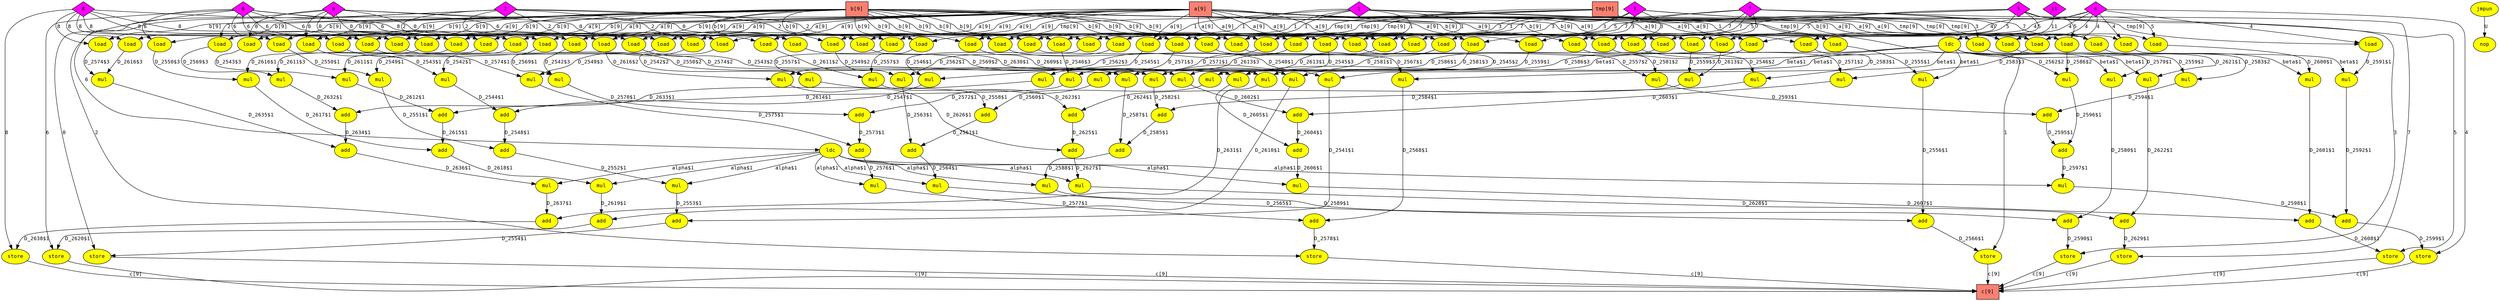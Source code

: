 digraph foo
{
  graph [rankdir="TB", nodesep = "0.175"];
  node [fontname="Courier", fontsize="12", style="filled"];
  edge [fontname="Courier", fontsize="12"];

  a  [label="a[9]", ntype="hwelem", argix="-1", dataspec="s32", bb="-1", shape="box", fillcolor="salmon"];
  add_10  [label="add", ntype="operation", argix="-1", dataspec="na", bb="1", shape="ellipse", fillcolor="yellow"];
  add_106  [label="add", ntype="operation", argix="-1", dataspec="na", bb="1", shape="ellipse", fillcolor="yellow"];
  add_110  [label="add", ntype="operation", argix="-1", dataspec="na", bb="1", shape="ellipse", fillcolor="yellow"];
  add_112  [label="add", ntype="operation", argix="-1", dataspec="na", bb="1", shape="ellipse", fillcolor="yellow"];
  add_122  [label="add", ntype="operation", argix="-1", dataspec="na", bb="1", shape="ellipse", fillcolor="yellow"];
  add_126  [label="add", ntype="operation", argix="-1", dataspec="na", bb="1", shape="ellipse", fillcolor="yellow"];
  add_128  [label="add", ntype="operation", argix="-1", dataspec="na", bb="1", shape="ellipse", fillcolor="yellow"];
  add_138  [label="add", ntype="operation", argix="-1", dataspec="na", bb="1", shape="ellipse", fillcolor="yellow"];
  add_14  [label="add", ntype="operation", argix="-1", dataspec="na", bb="1", shape="ellipse", fillcolor="yellow"];
  add_142  [label="add", ntype="operation", argix="-1", dataspec="na", bb="1", shape="ellipse", fillcolor="yellow"];
  add_144  [label="add", ntype="operation", argix="-1", dataspec="na", bb="1", shape="ellipse", fillcolor="yellow"];
  add_16  [label="add", ntype="operation", argix="-1", dataspec="na", bb="1", shape="ellipse", fillcolor="yellow"];
  add_26  [label="add", ntype="operation", argix="-1", dataspec="na", bb="1", shape="ellipse", fillcolor="yellow"];
  add_30  [label="add", ntype="operation", argix="-1", dataspec="na", bb="1", shape="ellipse", fillcolor="yellow"];
  add_32  [label="add", ntype="operation", argix="-1", dataspec="na", bb="1", shape="ellipse", fillcolor="yellow"];
  add_42  [label="add", ntype="operation", argix="-1", dataspec="na", bb="1", shape="ellipse", fillcolor="yellow"];
  add_46  [label="add", ntype="operation", argix="-1", dataspec="na", bb="1", shape="ellipse", fillcolor="yellow"];
  add_48  [label="add", ntype="operation", argix="-1", dataspec="na", bb="1", shape="ellipse", fillcolor="yellow"];
  add_58  [label="add", ntype="operation", argix="-1", dataspec="na", bb="1", shape="ellipse", fillcolor="yellow"];
  add_62  [label="add", ntype="operation", argix="-1", dataspec="na", bb="1", shape="ellipse", fillcolor="yellow"];
  add_64  [label="add", ntype="operation", argix="-1", dataspec="na", bb="1", shape="ellipse", fillcolor="yellow"];
  add_74  [label="add", ntype="operation", argix="-1", dataspec="na", bb="1", shape="ellipse", fillcolor="yellow"];
  add_78  [label="add", ntype="operation", argix="-1", dataspec="na", bb="1", shape="ellipse", fillcolor="yellow"];
  add_80  [label="add", ntype="operation", argix="-1", dataspec="na", bb="1", shape="ellipse", fillcolor="yellow"];
  add_90  [label="add", ntype="operation", argix="-1", dataspec="na", bb="1", shape="ellipse", fillcolor="yellow"];
  add_94  [label="add", ntype="operation", argix="-1", dataspec="na", bb="1", shape="ellipse", fillcolor="yellow"];
  add_96  [label="add", ntype="operation", argix="-1", dataspec="na", bb="1", shape="ellipse", fillcolor="yellow"];
  b  [label="b[9]", ntype="hwelem", argix="-1", dataspec="s32", bb="-1", shape="box", fillcolor="salmon"];
  c  [label="c[9]", ntype="hwelem", argix="-1", dataspec="s32", bb="-1", shape="box", fillcolor="salmon"];
  cnst0  [label="0", ntype="constant", argix="-1", dataspec="s32", bb="-1", shape="diamond", fillcolor="magenta"];
  cnst1  [label="1", ntype="constant", argix="-1", dataspec="s32", bb="-1", shape="diamond", fillcolor="magenta"];
  cnst11  [label="11", ntype="constant", argix="-1", dataspec="s32", bb="-1", shape="diamond", fillcolor="magenta"];
  cnst2  [label="2", ntype="constant", argix="-1", dataspec="s32", bb="-1", shape="diamond", fillcolor="magenta"];
  cnst3  [label="3", ntype="constant", argix="-1", dataspec="s32", bb="-1", shape="diamond", fillcolor="magenta"];
  cnst4  [label="4", ntype="constant", argix="-1", dataspec="s32", bb="-1", shape="diamond", fillcolor="magenta"];
  cnst5  [label="5", ntype="constant", argix="-1", dataspec="s32", bb="-1", shape="diamond", fillcolor="magenta"];
  cnst6  [label="6", ntype="constant", argix="-1", dataspec="s32", bb="-1", shape="diamond", fillcolor="magenta"];
  cnst7  [label="7", ntype="constant", argix="-1", dataspec="s32", bb="-1", shape="diamond", fillcolor="magenta"];
  cnst8  [label="8", ntype="constant", argix="-1", dataspec="s32", bb="-1", shape="diamond", fillcolor="magenta"];
  jmpun_146  [label="jmpun", ntype="operation", argix="-1", dataspec="na", bb="1", shape="ellipse", fillcolor="yellow"];
  ldc_0  [label="ldc", ntype="operation", argix="-1", dataspec="na", bb="1", shape="ellipse", fillcolor="yellow"];
  ldc_1  [label="ldc", ntype="operation", argix="-1", dataspec="na", bb="1", shape="ellipse", fillcolor="yellow"];
  load_100  [label="load", ntype="operation", argix="-1", dataspec="na", bb="1", shape="ellipse", fillcolor="yellow"];
  load_101  [label="load", ntype="operation", argix="-1", dataspec="na", bb="1", shape="ellipse", fillcolor="yellow"];
  load_103  [label="load", ntype="operation", argix="-1", dataspec="na", bb="1", shape="ellipse", fillcolor="yellow"];
  load_104  [label="load", ntype="operation", argix="-1", dataspec="na", bb="1", shape="ellipse", fillcolor="yellow"];
  load_107  [label="load", ntype="operation", argix="-1", dataspec="na", bb="1", shape="ellipse", fillcolor="yellow"];
  load_108  [label="load", ntype="operation", argix="-1", dataspec="na", bb="1", shape="ellipse", fillcolor="yellow"];
  load_11  [label="load", ntype="operation", argix="-1", dataspec="na", bb="1", shape="ellipse", fillcolor="yellow"];
  load_114  [label="load", ntype="operation", argix="-1", dataspec="na", bb="1", shape="ellipse", fillcolor="yellow"];
  load_116  [label="load", ntype="operation", argix="-1", dataspec="na", bb="1", shape="ellipse", fillcolor="yellow"];
  load_117  [label="load", ntype="operation", argix="-1", dataspec="na", bb="1", shape="ellipse", fillcolor="yellow"];
  load_119  [label="load", ntype="operation", argix="-1", dataspec="na", bb="1", shape="ellipse", fillcolor="yellow"];
  load_12  [label="load", ntype="operation", argix="-1", dataspec="na", bb="1", shape="ellipse", fillcolor="yellow"];
  load_120  [label="load", ntype="operation", argix="-1", dataspec="na", bb="1", shape="ellipse", fillcolor="yellow"];
  load_123  [label="load", ntype="operation", argix="-1", dataspec="na", bb="1", shape="ellipse", fillcolor="yellow"];
  load_124  [label="load", ntype="operation", argix="-1", dataspec="na", bb="1", shape="ellipse", fillcolor="yellow"];
  load_130  [label="load", ntype="operation", argix="-1", dataspec="na", bb="1", shape="ellipse", fillcolor="yellow"];
  load_132  [label="load", ntype="operation", argix="-1", dataspec="na", bb="1", shape="ellipse", fillcolor="yellow"];
  load_133  [label="load", ntype="operation", argix="-1", dataspec="na", bb="1", shape="ellipse", fillcolor="yellow"];
  load_135  [label="load", ntype="operation", argix="-1", dataspec="na", bb="1", shape="ellipse", fillcolor="yellow"];
  load_136  [label="load", ntype="operation", argix="-1", dataspec="na", bb="1", shape="ellipse", fillcolor="yellow"];
  load_139  [label="load", ntype="operation", argix="-1", dataspec="na", bb="1", shape="ellipse", fillcolor="yellow"];
  load_140  [label="load", ntype="operation", argix="-1", dataspec="na", bb="1", shape="ellipse", fillcolor="yellow"];
  load_18  [label="load", ntype="operation", argix="-1", dataspec="na", bb="1", shape="ellipse", fillcolor="yellow"];
  load_2  [label="load", ntype="operation", argix="-1", dataspec="na", bb="1", shape="ellipse", fillcolor="yellow"];
  load_20  [label="load", ntype="operation", argix="-1", dataspec="na", bb="1", shape="ellipse", fillcolor="yellow"];
  load_21  [label="load", ntype="operation", argix="-1", dataspec="na", bb="1", shape="ellipse", fillcolor="yellow"];
  load_23  [label="load", ntype="operation", argix="-1", dataspec="na", bb="1", shape="ellipse", fillcolor="yellow"];
  load_24  [label="load", ntype="operation", argix="-1", dataspec="na", bb="1", shape="ellipse", fillcolor="yellow"];
  load_27  [label="load", ntype="operation", argix="-1", dataspec="na", bb="1", shape="ellipse", fillcolor="yellow"];
  load_28  [label="load", ntype="operation", argix="-1", dataspec="na", bb="1", shape="ellipse", fillcolor="yellow"];
  load_34  [label="load", ntype="operation", argix="-1", dataspec="na", bb="1", shape="ellipse", fillcolor="yellow"];
  load_36  [label="load", ntype="operation", argix="-1", dataspec="na", bb="1", shape="ellipse", fillcolor="yellow"];
  load_37  [label="load", ntype="operation", argix="-1", dataspec="na", bb="1", shape="ellipse", fillcolor="yellow"];
  load_39  [label="load", ntype="operation", argix="-1", dataspec="na", bb="1", shape="ellipse", fillcolor="yellow"];
  load_4  [label="load", ntype="operation", argix="-1", dataspec="na", bb="1", shape="ellipse", fillcolor="yellow"];
  load_40  [label="load", ntype="operation", argix="-1", dataspec="na", bb="1", shape="ellipse", fillcolor="yellow"];
  load_43  [label="load", ntype="operation", argix="-1", dataspec="na", bb="1", shape="ellipse", fillcolor="yellow"];
  load_44  [label="load", ntype="operation", argix="-1", dataspec="na", bb="1", shape="ellipse", fillcolor="yellow"];
  load_5  [label="load", ntype="operation", argix="-1", dataspec="na", bb="1", shape="ellipse", fillcolor="yellow"];
  load_50  [label="load", ntype="operation", argix="-1", dataspec="na", bb="1", shape="ellipse", fillcolor="yellow"];
  load_52  [label="load", ntype="operation", argix="-1", dataspec="na", bb="1", shape="ellipse", fillcolor="yellow"];
  load_53  [label="load", ntype="operation", argix="-1", dataspec="na", bb="1", shape="ellipse", fillcolor="yellow"];
  load_55  [label="load", ntype="operation", argix="-1", dataspec="na", bb="1", shape="ellipse", fillcolor="yellow"];
  load_56  [label="load", ntype="operation", argix="-1", dataspec="na", bb="1", shape="ellipse", fillcolor="yellow"];
  load_59  [label="load", ntype="operation", argix="-1", dataspec="na", bb="1", shape="ellipse", fillcolor="yellow"];
  load_60  [label="load", ntype="operation", argix="-1", dataspec="na", bb="1", shape="ellipse", fillcolor="yellow"];
  load_66  [label="load", ntype="operation", argix="-1", dataspec="na", bb="1", shape="ellipse", fillcolor="yellow"];
  load_68  [label="load", ntype="operation", argix="-1", dataspec="na", bb="1", shape="ellipse", fillcolor="yellow"];
  load_69  [label="load", ntype="operation", argix="-1", dataspec="na", bb="1", shape="ellipse", fillcolor="yellow"];
  load_7  [label="load", ntype="operation", argix="-1", dataspec="na", bb="1", shape="ellipse", fillcolor="yellow"];
  load_71  [label="load", ntype="operation", argix="-1", dataspec="na", bb="1", shape="ellipse", fillcolor="yellow"];
  load_72  [label="load", ntype="operation", argix="-1", dataspec="na", bb="1", shape="ellipse", fillcolor="yellow"];
  load_75  [label="load", ntype="operation", argix="-1", dataspec="na", bb="1", shape="ellipse", fillcolor="yellow"];
  load_76  [label="load", ntype="operation", argix="-1", dataspec="na", bb="1", shape="ellipse", fillcolor="yellow"];
  load_8  [label="load", ntype="operation", argix="-1", dataspec="na", bb="1", shape="ellipse", fillcolor="yellow"];
  load_82  [label="load", ntype="operation", argix="-1", dataspec="na", bb="1", shape="ellipse", fillcolor="yellow"];
  load_84  [label="load", ntype="operation", argix="-1", dataspec="na", bb="1", shape="ellipse", fillcolor="yellow"];
  load_85  [label="load", ntype="operation", argix="-1", dataspec="na", bb="1", shape="ellipse", fillcolor="yellow"];
  load_87  [label="load", ntype="operation", argix="-1", dataspec="na", bb="1", shape="ellipse", fillcolor="yellow"];
  load_88  [label="load", ntype="operation", argix="-1", dataspec="na", bb="1", shape="ellipse", fillcolor="yellow"];
  load_91  [label="load", ntype="operation", argix="-1", dataspec="na", bb="1", shape="ellipse", fillcolor="yellow"];
  load_92  [label="load", ntype="operation", argix="-1", dataspec="na", bb="1", shape="ellipse", fillcolor="yellow"];
  load_98  [label="load", ntype="operation", argix="-1", dataspec="na", bb="1", shape="ellipse", fillcolor="yellow"];
  mul_102  [label="mul", ntype="operation", argix="-1", dataspec="na", bb="1", shape="ellipse", fillcolor="yellow"];
  mul_105  [label="mul", ntype="operation", argix="-1", dataspec="na", bb="1", shape="ellipse", fillcolor="yellow"];
  mul_109  [label="mul", ntype="operation", argix="-1", dataspec="na", bb="1", shape="ellipse", fillcolor="yellow"];
  mul_111  [label="mul", ntype="operation", argix="-1", dataspec="na", bb="1", shape="ellipse", fillcolor="yellow"];
  mul_115  [label="mul", ntype="operation", argix="-1", dataspec="na", bb="1", shape="ellipse", fillcolor="yellow"];
  mul_118  [label="mul", ntype="operation", argix="-1", dataspec="na", bb="1", shape="ellipse", fillcolor="yellow"];
  mul_121  [label="mul", ntype="operation", argix="-1", dataspec="na", bb="1", shape="ellipse", fillcolor="yellow"];
  mul_125  [label="mul", ntype="operation", argix="-1", dataspec="na", bb="1", shape="ellipse", fillcolor="yellow"];
  mul_127  [label="mul", ntype="operation", argix="-1", dataspec="na", bb="1", shape="ellipse", fillcolor="yellow"];
  mul_13  [label="mul", ntype="operation", argix="-1", dataspec="na", bb="1", shape="ellipse", fillcolor="yellow"];
  mul_131  [label="mul", ntype="operation", argix="-1", dataspec="na", bb="1", shape="ellipse", fillcolor="yellow"];
  mul_134  [label="mul", ntype="operation", argix="-1", dataspec="na", bb="1", shape="ellipse", fillcolor="yellow"];
  mul_137  [label="mul", ntype="operation", argix="-1", dataspec="na", bb="1", shape="ellipse", fillcolor="yellow"];
  mul_141  [label="mul", ntype="operation", argix="-1", dataspec="na", bb="1", shape="ellipse", fillcolor="yellow"];
  mul_143  [label="mul", ntype="operation", argix="-1", dataspec="na", bb="1", shape="ellipse", fillcolor="yellow"];
  mul_15  [label="mul", ntype="operation", argix="-1", dataspec="na", bb="1", shape="ellipse", fillcolor="yellow"];
  mul_19  [label="mul", ntype="operation", argix="-1", dataspec="na", bb="1", shape="ellipse", fillcolor="yellow"];
  mul_22  [label="mul", ntype="operation", argix="-1", dataspec="na", bb="1", shape="ellipse", fillcolor="yellow"];
  mul_25  [label="mul", ntype="operation", argix="-1", dataspec="na", bb="1", shape="ellipse", fillcolor="yellow"];
  mul_29  [label="mul", ntype="operation", argix="-1", dataspec="na", bb="1", shape="ellipse", fillcolor="yellow"];
  mul_3  [label="mul", ntype="operation", argix="-1", dataspec="na", bb="1", shape="ellipse", fillcolor="yellow"];
  mul_31  [label="mul", ntype="operation", argix="-1", dataspec="na", bb="1", shape="ellipse", fillcolor="yellow"];
  mul_35  [label="mul", ntype="operation", argix="-1", dataspec="na", bb="1", shape="ellipse", fillcolor="yellow"];
  mul_38  [label="mul", ntype="operation", argix="-1", dataspec="na", bb="1", shape="ellipse", fillcolor="yellow"];
  mul_41  [label="mul", ntype="operation", argix="-1", dataspec="na", bb="1", shape="ellipse", fillcolor="yellow"];
  mul_45  [label="mul", ntype="operation", argix="-1", dataspec="na", bb="1", shape="ellipse", fillcolor="yellow"];
  mul_47  [label="mul", ntype="operation", argix="-1", dataspec="na", bb="1", shape="ellipse", fillcolor="yellow"];
  mul_51  [label="mul", ntype="operation", argix="-1", dataspec="na", bb="1", shape="ellipse", fillcolor="yellow"];
  mul_54  [label="mul", ntype="operation", argix="-1", dataspec="na", bb="1", shape="ellipse", fillcolor="yellow"];
  mul_57  [label="mul", ntype="operation", argix="-1", dataspec="na", bb="1", shape="ellipse", fillcolor="yellow"];
  mul_6  [label="mul", ntype="operation", argix="-1", dataspec="na", bb="1", shape="ellipse", fillcolor="yellow"];
  mul_61  [label="mul", ntype="operation", argix="-1", dataspec="na", bb="1", shape="ellipse", fillcolor="yellow"];
  mul_63  [label="mul", ntype="operation", argix="-1", dataspec="na", bb="1", shape="ellipse", fillcolor="yellow"];
  mul_67  [label="mul", ntype="operation", argix="-1", dataspec="na", bb="1", shape="ellipse", fillcolor="yellow"];
  mul_70  [label="mul", ntype="operation", argix="-1", dataspec="na", bb="1", shape="ellipse", fillcolor="yellow"];
  mul_73  [label="mul", ntype="operation", argix="-1", dataspec="na", bb="1", shape="ellipse", fillcolor="yellow"];
  mul_77  [label="mul", ntype="operation", argix="-1", dataspec="na", bb="1", shape="ellipse", fillcolor="yellow"];
  mul_79  [label="mul", ntype="operation", argix="-1", dataspec="na", bb="1", shape="ellipse", fillcolor="yellow"];
  mul_83  [label="mul", ntype="operation", argix="-1", dataspec="na", bb="1", shape="ellipse", fillcolor="yellow"];
  mul_86  [label="mul", ntype="operation", argix="-1", dataspec="na", bb="1", shape="ellipse", fillcolor="yellow"];
  mul_89  [label="mul", ntype="operation", argix="-1", dataspec="na", bb="1", shape="ellipse", fillcolor="yellow"];
  mul_9  [label="mul", ntype="operation", argix="-1", dataspec="na", bb="1", shape="ellipse", fillcolor="yellow"];
  mul_93  [label="mul", ntype="operation", argix="-1", dataspec="na", bb="1", shape="ellipse", fillcolor="yellow"];
  mul_95  [label="mul", ntype="operation", argix="-1", dataspec="na", bb="1", shape="ellipse", fillcolor="yellow"];
  mul_99  [label="mul", ntype="operation", argix="-1", dataspec="na", bb="1", shape="ellipse", fillcolor="yellow"];
  nop_147  [label="nop", ntype="operation", argix="-1", dataspec="na", bb="2", shape="ellipse", fillcolor="yellow"];
  store_113  [label="store", ntype="operation", argix="-1", dataspec="na", bb="1", shape="ellipse", fillcolor="yellow"];
  store_129  [label="store", ntype="operation", argix="-1", dataspec="na", bb="1", shape="ellipse", fillcolor="yellow"];
  store_145  [label="store", ntype="operation", argix="-1", dataspec="na", bb="1", shape="ellipse", fillcolor="yellow"];
  store_17  [label="store", ntype="operation", argix="-1", dataspec="na", bb="1", shape="ellipse", fillcolor="yellow"];
  store_33  [label="store", ntype="operation", argix="-1", dataspec="na", bb="1", shape="ellipse", fillcolor="yellow"];
  store_49  [label="store", ntype="operation", argix="-1", dataspec="na", bb="1", shape="ellipse", fillcolor="yellow"];
  store_65  [label="store", ntype="operation", argix="-1", dataspec="na", bb="1", shape="ellipse", fillcolor="yellow"];
  store_81  [label="store", ntype="operation", argix="-1", dataspec="na", bb="1", shape="ellipse", fillcolor="yellow"];
  store_97  [label="store", ntype="operation", argix="-1", dataspec="na", bb="1", shape="ellipse", fillcolor="yellow"];
  tmp  [label="tmp[9]", ntype="hwelem", argix="-1", dataspec="s32", bb="-1", shape="box", fillcolor="salmon"];

  a -> load_100  [label="a[9]", etype="D", vtype="localvar", order="1", argix="-1", dataspec="s32"];
  a -> load_103  [label="a[9]", etype="D", vtype="localvar", order="1", argix="-1", dataspec="s32"];
  a -> load_107  [label="a[9]", etype="D", vtype="localvar", order="1", argix="-1", dataspec="s32"];
  a -> load_11  [label="a[9]", etype="D", vtype="localvar", order="1", argix="-1", dataspec="s32"];
  a -> load_116  [label="a[9]", etype="D", vtype="localvar", order="1", argix="-1", dataspec="s32"];
  a -> load_119  [label="a[9]", etype="D", vtype="localvar", order="1", argix="-1", dataspec="s32"];
  a -> load_123  [label="a[9]", etype="D", vtype="localvar", order="1", argix="-1", dataspec="s32"];
  a -> load_132  [label="a[9]", etype="D", vtype="localvar", order="1", argix="-1", dataspec="s32"];
  a -> load_135  [label="a[9]", etype="D", vtype="localvar", order="1", argix="-1", dataspec="s32"];
  a -> load_139  [label="a[9]", etype="D", vtype="localvar", order="1", argix="-1", dataspec="s32"];
  a -> load_20  [label="a[9]", etype="D", vtype="localvar", order="1", argix="-1", dataspec="s32"];
  a -> load_23  [label="a[9]", etype="D", vtype="localvar", order="1", argix="-1", dataspec="s32"];
  a -> load_27  [label="a[9]", etype="D", vtype="localvar", order="1", argix="-1", dataspec="s32"];
  a -> load_36  [label="a[9]", etype="D", vtype="localvar", order="1", argix="-1", dataspec="s32"];
  a -> load_39  [label="a[9]", etype="D", vtype="localvar", order="1", argix="-1", dataspec="s32"];
  a -> load_4  [label="a[9]", etype="D", vtype="localvar", order="1", argix="-1", dataspec="s32"];
  a -> load_43  [label="a[9]", etype="D", vtype="localvar", order="1", argix="-1", dataspec="s32"];
  a -> load_52  [label="a[9]", etype="D", vtype="localvar", order="1", argix="-1", dataspec="s32"];
  a -> load_55  [label="a[9]", etype="D", vtype="localvar", order="1", argix="-1", dataspec="s32"];
  a -> load_59  [label="a[9]", etype="D", vtype="localvar", order="1", argix="-1", dataspec="s32"];
  a -> load_68  [label="a[9]", etype="D", vtype="localvar", order="1", argix="-1", dataspec="s32"];
  a -> load_7  [label="a[9]", etype="D", vtype="localvar", order="1", argix="-1", dataspec="s32"];
  a -> load_71  [label="a[9]", etype="D", vtype="localvar", order="1", argix="-1", dataspec="s32"];
  a -> load_75  [label="a[9]", etype="D", vtype="localvar", order="1", argix="-1", dataspec="s32"];
  a -> load_84  [label="a[9]", etype="D", vtype="localvar", order="1", argix="-1", dataspec="s32"];
  a -> load_87  [label="a[9]", etype="D", vtype="localvar", order="1", argix="-1", dataspec="s32"];
  a -> load_91  [label="a[9]", etype="D", vtype="localvar", order="1", argix="-1", dataspec="s32"];
  add_106 -> add_110  [label="D_2615$1", etype="D", vtype="localvar", order="1", argix="-1", dataspec="s32"];
  add_10 -> add_14  [label="D_2548$1", etype="D", vtype="localvar", order="1", argix="-1", dataspec="s32"];
  add_110 -> mul_111  [label="D_2618$1", etype="D", vtype="localvar", order="1", argix="-1", dataspec="s32"];
  add_112 -> store_113  [label="D_2620$1", etype="D", vtype="localvar", order="1", argix="-1", dataspec="s32"];
  add_122 -> add_126  [label="D_2625$1", etype="D", vtype="localvar", order="1", argix="-1", dataspec="s32"];
  add_126 -> mul_127  [label="D_2627$1", etype="D", vtype="localvar", order="1", argix="-1", dataspec="s32"];
  add_128 -> store_129  [label="D_2629$1", etype="D", vtype="localvar", order="1", argix="-1", dataspec="s32"];
  add_138 -> add_142  [label="D_2634$1", etype="D", vtype="localvar", order="1", argix="-1", dataspec="s32"];
  add_142 -> mul_143  [label="D_2636$1", etype="D", vtype="localvar", order="1", argix="-1", dataspec="s32"];
  add_144 -> store_145  [label="D_2638$1", etype="D", vtype="localvar", order="1", argix="-1", dataspec="s32"];
  add_14 -> mul_15  [label="D_2552$1", etype="D", vtype="localvar", order="1", argix="-1", dataspec="s32"];
  add_16 -> store_17  [label="D_2554$1", etype="D", vtype="localvar", order="1", argix="-1", dataspec="s32"];
  add_26 -> add_30  [label="D_2561$1", etype="D", vtype="localvar", order="1", argix="-1", dataspec="s32"];
  add_30 -> mul_31  [label="D_2564$1", etype="D", vtype="localvar", order="1", argix="-1", dataspec="s32"];
  add_32 -> store_33  [label="D_2566$1", etype="D", vtype="localvar", order="1", argix="-1", dataspec="s32"];
  add_42 -> add_46  [label="D_2573$1", etype="D", vtype="localvar", order="1", argix="-1", dataspec="s32"];
  add_46 -> mul_47  [label="D_2576$1", etype="D", vtype="localvar", order="1", argix="-1", dataspec="s32"];
  add_48 -> store_49  [label="D_2578$1", etype="D", vtype="localvar", order="1", argix="-1", dataspec="s32"];
  add_58 -> add_62  [label="D_2585$1", etype="D", vtype="localvar", order="1", argix="-1", dataspec="s32"];
  add_62 -> mul_63  [label="D_2588$1", etype="D", vtype="localvar", order="1", argix="-1", dataspec="s32"];
  add_64 -> store_65  [label="D_2590$1", etype="D", vtype="localvar", order="1", argix="-1", dataspec="s32"];
  add_74 -> add_78  [label="D_2595$1", etype="D", vtype="localvar", order="1", argix="-1", dataspec="s32"];
  add_78 -> mul_79  [label="D_2597$1", etype="D", vtype="localvar", order="1", argix="-1", dataspec="s32"];
  add_80 -> store_81  [label="D_2599$1", etype="D", vtype="localvar", order="1", argix="-1", dataspec="s32"];
  add_90 -> add_94  [label="D_2604$1", etype="D", vtype="localvar", order="1", argix="-1", dataspec="s32"];
  add_94 -> mul_95  [label="D_2606$1", etype="D", vtype="localvar", order="1", argix="-1", dataspec="s32"];
  add_96 -> store_97  [label="D_2608$1", etype="D", vtype="localvar", order="1", argix="-1", dataspec="s32"];
  b -> load_101  [label="b[9]", etype="D", vtype="localvar", order="1", argix="-1", dataspec="s32"];
  b -> load_104  [label="b[9]", etype="D", vtype="localvar", order="1", argix="-1", dataspec="s32"];
  b -> load_108  [label="b[9]", etype="D", vtype="localvar", order="1", argix="-1", dataspec="s32"];
  b -> load_117  [label="b[9]", etype="D", vtype="localvar", order="1", argix="-1", dataspec="s32"];
  b -> load_12  [label="b[9]", etype="D", vtype="localvar", order="1", argix="-1", dataspec="s32"];
  b -> load_120  [label="b[9]", etype="D", vtype="localvar", order="1", argix="-1", dataspec="s32"];
  b -> load_124  [label="b[9]", etype="D", vtype="localvar", order="1", argix="-1", dataspec="s32"];
  b -> load_133  [label="b[9]", etype="D", vtype="localvar", order="1", argix="-1", dataspec="s32"];
  b -> load_136  [label="b[9]", etype="D", vtype="localvar", order="1", argix="-1", dataspec="s32"];
  b -> load_140  [label="b[9]", etype="D", vtype="localvar", order="1", argix="-1", dataspec="s32"];
  b -> load_21  [label="b[9]", etype="D", vtype="localvar", order="1", argix="-1", dataspec="s32"];
  b -> load_24  [label="b[9]", etype="D", vtype="localvar", order="1", argix="-1", dataspec="s32"];
  b -> load_28  [label="b[9]", etype="D", vtype="localvar", order="1", argix="-1", dataspec="s32"];
  b -> load_37  [label="b[9]", etype="D", vtype="localvar", order="1", argix="-1", dataspec="s32"];
  b -> load_40  [label="b[9]", etype="D", vtype="localvar", order="1", argix="-1", dataspec="s32"];
  b -> load_44  [label="b[9]", etype="D", vtype="localvar", order="1", argix="-1", dataspec="s32"];
  b -> load_5  [label="b[9]", etype="D", vtype="localvar", order="1", argix="-1", dataspec="s32"];
  b -> load_53  [label="b[9]", etype="D", vtype="localvar", order="1", argix="-1", dataspec="s32"];
  b -> load_56  [label="b[9]", etype="D", vtype="localvar", order="1", argix="-1", dataspec="s32"];
  b -> load_60  [label="b[9]", etype="D", vtype="localvar", order="1", argix="-1", dataspec="s32"];
  b -> load_69  [label="b[9]", etype="D", vtype="localvar", order="1", argix="-1", dataspec="s32"];
  b -> load_72  [label="b[9]", etype="D", vtype="localvar", order="1", argix="-1", dataspec="s32"];
  b -> load_76  [label="b[9]", etype="D", vtype="localvar", order="1", argix="-1", dataspec="s32"];
  b -> load_8  [label="b[9]", etype="D", vtype="localvar", order="1", argix="-1", dataspec="s32"];
  b -> load_85  [label="b[9]", etype="D", vtype="localvar", order="1", argix="-1", dataspec="s32"];
  b -> load_88  [label="b[9]", etype="D", vtype="localvar", order="1", argix="-1", dataspec="s32"];
  b -> load_92  [label="b[9]", etype="D", vtype="localvar", order="1", argix="-1", dataspec="s32"];
  cnst0 -> load_101  [label="0", etype="D", vtype="globalvar", order="2", argix="-1", dataspec="s32"];
  cnst0 -> load_2  [label="0", etype="D", vtype="globalvar", order="2", argix="-1", dataspec="s32"];
  cnst0 -> load_20  [label="0", etype="D", vtype="globalvar", order="2", argix="-1", dataspec="s32"];
  cnst0 -> load_36  [label="0", etype="D", vtype="globalvar", order="2", argix="-1", dataspec="s32"];
  cnst0 -> load_4  [label="0", etype="D", vtype="globalvar", order="2", argix="-1", dataspec="s32"];
  cnst0 -> load_5  [label="0", etype="D", vtype="globalvar", order="2", argix="-1", dataspec="s32"];
  cnst0 -> load_53  [label="0", etype="D", vtype="globalvar", order="2", argix="-1", dataspec="s32"];
  cnst0 -> store_17  [label="0", etype="D", vtype="globalvar", order="2", argix="-1", dataspec="s32"];
  cnst11 -> ldc_1  [label="11", etype="D", vtype="globalvar", order="1", argix="-1", dataspec="s32"];
  cnst1 -> load_117  [label="1", etype="D", vtype="globalvar", order="2", argix="-1", dataspec="s32"];
  cnst1 -> load_18  [label="1", etype="D", vtype="globalvar", order="2", argix="-1", dataspec="s32"];
  cnst1 -> load_21  [label="1", etype="D", vtype="globalvar", order="2", argix="-1", dataspec="s32"];
  cnst1 -> load_23  [label="1", etype="D", vtype="globalvar", order="2", argix="-1", dataspec="s32"];
  cnst1 -> load_39  [label="1", etype="D", vtype="globalvar", order="2", argix="-1", dataspec="s32"];
  cnst1 -> load_69  [label="1", etype="D", vtype="globalvar", order="2", argix="-1", dataspec="s32"];
  cnst1 -> load_7  [label="1", etype="D", vtype="globalvar", order="2", argix="-1", dataspec="s32"];
  cnst1 -> store_33  [label="1", etype="D", vtype="globalvar", order="2", argix="-1", dataspec="s32"];
  cnst2 -> load_11  [label="2", etype="D", vtype="globalvar", order="2", argix="-1", dataspec="s32"];
  cnst2 -> load_133  [label="2", etype="D", vtype="globalvar", order="2", argix="-1", dataspec="s32"];
  cnst2 -> load_27  [label="2", etype="D", vtype="globalvar", order="2", argix="-1", dataspec="s32"];
  cnst2 -> load_34  [label="2", etype="D", vtype="globalvar", order="2", argix="-1", dataspec="s32"];
  cnst2 -> load_37  [label="2", etype="D", vtype="globalvar", order="2", argix="-1", dataspec="s32"];
  cnst2 -> load_43  [label="2", etype="D", vtype="globalvar", order="2", argix="-1", dataspec="s32"];
  cnst2 -> load_85  [label="2", etype="D", vtype="globalvar", order="2", argix="-1", dataspec="s32"];
  cnst2 -> store_49  [label="2", etype="D", vtype="globalvar", order="2", argix="-1", dataspec="s32"];
  cnst3 -> load_104  [label="3", etype="D", vtype="globalvar", order="2", argix="-1", dataspec="s32"];
  cnst3 -> load_50  [label="3", etype="D", vtype="globalvar", order="2", argix="-1", dataspec="s32"];
  cnst3 -> load_52  [label="3", etype="D", vtype="globalvar", order="2", argix="-1", dataspec="s32"];
  cnst3 -> load_56  [label="3", etype="D", vtype="globalvar", order="2", argix="-1", dataspec="s32"];
  cnst3 -> load_68  [label="3", etype="D", vtype="globalvar", order="2", argix="-1", dataspec="s32"];
  cnst3 -> load_8  [label="3", etype="D", vtype="globalvar", order="2", argix="-1", dataspec="s32"];
  cnst3 -> load_84  [label="3", etype="D", vtype="globalvar", order="2", argix="-1", dataspec="s32"];
  cnst3 -> store_65  [label="3", etype="D", vtype="globalvar", order="2", argix="-1", dataspec="s32"];
  cnst4 -> load_120  [label="4", etype="D", vtype="globalvar", order="2", argix="-1", dataspec="s32"];
  cnst4 -> load_24  [label="4", etype="D", vtype="globalvar", order="2", argix="-1", dataspec="s32"];
  cnst4 -> load_55  [label="4", etype="D", vtype="globalvar", order="2", argix="-1", dataspec="s32"];
  cnst4 -> load_66  [label="4", etype="D", vtype="globalvar", order="2", argix="-1", dataspec="s32"];
  cnst4 -> load_71  [label="4", etype="D", vtype="globalvar", order="2", argix="-1", dataspec="s32"];
  cnst4 -> load_72  [label="4", etype="D", vtype="globalvar", order="2", argix="-1", dataspec="s32"];
  cnst4 -> load_87  [label="4", etype="D", vtype="globalvar", order="2", argix="-1", dataspec="s32"];
  cnst4 -> store_81  [label="4", etype="D", vtype="globalvar", order="2", argix="-1", dataspec="s32"];
  cnst5 -> load_136  [label="5", etype="D", vtype="globalvar", order="2", argix="-1", dataspec="s32"];
  cnst5 -> load_40  [label="5", etype="D", vtype="globalvar", order="2", argix="-1", dataspec="s32"];
  cnst5 -> load_59  [label="5", etype="D", vtype="globalvar", order="2", argix="-1", dataspec="s32"];
  cnst5 -> load_75  [label="5", etype="D", vtype="globalvar", order="2", argix="-1", dataspec="s32"];
  cnst5 -> load_82  [label="5", etype="D", vtype="globalvar", order="2", argix="-1", dataspec="s32"];
  cnst5 -> load_88  [label="5", etype="D", vtype="globalvar", order="2", argix="-1", dataspec="s32"];
  cnst5 -> load_91  [label="5", etype="D", vtype="globalvar", order="2", argix="-1", dataspec="s32"];
  cnst5 -> store_97  [label="5", etype="D", vtype="globalvar", order="2", argix="-1", dataspec="s32"];
  cnst6 -> ldc_0  [label="6", etype="D", vtype="globalvar", order="1", argix="-1", dataspec="s32"];
  cnst6 -> load_100  [label="6", etype="D", vtype="globalvar", order="2", argix="-1", dataspec="s32"];
  cnst6 -> load_108  [label="6", etype="D", vtype="globalvar", order="2", argix="-1", dataspec="s32"];
  cnst6 -> load_116  [label="6", etype="D", vtype="globalvar", order="2", argix="-1", dataspec="s32"];
  cnst6 -> load_12  [label="6", etype="D", vtype="globalvar", order="2", argix="-1", dataspec="s32"];
  cnst6 -> load_132  [label="6", etype="D", vtype="globalvar", order="2", argix="-1", dataspec="s32"];
  cnst6 -> load_60  [label="6", etype="D", vtype="globalvar", order="2", argix="-1", dataspec="s32"];
  cnst6 -> load_98  [label="6", etype="D", vtype="globalvar", order="2", argix="-1", dataspec="s32"];
  cnst6 -> store_113  [label="6", etype="D", vtype="globalvar", order="2", argix="-1", dataspec="s32"];
  cnst7 -> load_103  [label="7", etype="D", vtype="globalvar", order="2", argix="-1", dataspec="s32"];
  cnst7 -> load_114  [label="7", etype="D", vtype="globalvar", order="2", argix="-1", dataspec="s32"];
  cnst7 -> load_119  [label="7", etype="D", vtype="globalvar", order="2", argix="-1", dataspec="s32"];
  cnst7 -> load_124  [label="7", etype="D", vtype="globalvar", order="2", argix="-1", dataspec="s32"];
  cnst7 -> load_135  [label="7", etype="D", vtype="globalvar", order="2", argix="-1", dataspec="s32"];
  cnst7 -> load_28  [label="7", etype="D", vtype="globalvar", order="2", argix="-1", dataspec="s32"];
  cnst7 -> load_76  [label="7", etype="D", vtype="globalvar", order="2", argix="-1", dataspec="s32"];
  cnst7 -> store_129  [label="7", etype="D", vtype="globalvar", order="2", argix="-1", dataspec="s32"];
  cnst8 -> load_107  [label="8", etype="D", vtype="globalvar", order="2", argix="-1", dataspec="s32"];
  cnst8 -> load_123  [label="8", etype="D", vtype="globalvar", order="2", argix="-1", dataspec="s32"];
  cnst8 -> load_130  [label="8", etype="D", vtype="globalvar", order="2", argix="-1", dataspec="s32"];
  cnst8 -> load_139  [label="8", etype="D", vtype="globalvar", order="2", argix="-1", dataspec="s32"];
  cnst8 -> load_140  [label="8", etype="D", vtype="globalvar", order="2", argix="-1", dataspec="s32"];
  cnst8 -> load_44  [label="8", etype="D", vtype="globalvar", order="2", argix="-1", dataspec="s32"];
  cnst8 -> load_92  [label="8", etype="D", vtype="globalvar", order="2", argix="-1", dataspec="s32"];
  cnst8 -> store_145  [label="8", etype="D", vtype="globalvar", order="2", argix="-1", dataspec="s32"];
  jmpun_146 -> nop_147  [label="U", etype="U", order="1", argix="-1", dataspec="u1"];
  ldc_0 -> mul_111  [label="alpha$1", etype="D", vtype="localvar", order="2", argix="-1", dataspec="s32"];
  ldc_0 -> mul_127  [label="alpha$1", etype="D", vtype="localvar", order="2", argix="-1", dataspec="s32"];
  ldc_0 -> mul_143  [label="alpha$1", etype="D", vtype="localvar", order="2", argix="-1", dataspec="s32"];
  ldc_0 -> mul_15  [label="alpha$1", etype="D", vtype="localvar", order="2", argix="-1", dataspec="s32"];
  ldc_0 -> mul_31  [label="alpha$1", etype="D", vtype="localvar", order="2", argix="-1", dataspec="s32"];
  ldc_0 -> mul_47  [label="alpha$1", etype="D", vtype="localvar", order="2", argix="-1", dataspec="s32"];
  ldc_0 -> mul_63  [label="alpha$1", etype="D", vtype="localvar", order="2", argix="-1", dataspec="s32"];
  ldc_0 -> mul_79  [label="alpha$1", etype="D", vtype="localvar", order="2", argix="-1", dataspec="s32"];
  ldc_0 -> mul_95  [label="alpha$1", etype="D", vtype="localvar", order="2", argix="-1", dataspec="s32"];
  ldc_1 -> mul_115  [label="beta$1", etype="D", vtype="localvar", order="2", argix="-1", dataspec="s32"];
  ldc_1 -> mul_131  [label="beta$1", etype="D", vtype="localvar", order="2", argix="-1", dataspec="s32"];
  ldc_1 -> mul_19  [label="beta$1", etype="D", vtype="localvar", order="2", argix="-1", dataspec="s32"];
  ldc_1 -> mul_3  [label="beta$1", etype="D", vtype="localvar", order="2", argix="-1", dataspec="s32"];
  ldc_1 -> mul_35  [label="beta$1", etype="D", vtype="localvar", order="2", argix="-1", dataspec="s32"];
  ldc_1 -> mul_51  [label="beta$1", etype="D", vtype="localvar", order="2", argix="-1", dataspec="s32"];
  ldc_1 -> mul_67  [label="beta$1", etype="D", vtype="localvar", order="2", argix="-1", dataspec="s32"];
  ldc_1 -> mul_83  [label="beta$1", etype="D", vtype="localvar", order="2", argix="-1", dataspec="s32"];
  ldc_1 -> mul_99  [label="beta$1", etype="D", vtype="localvar", order="2", argix="-1", dataspec="s32"];
  load_100 -> mul_102  [label="D_2611$1", etype="D", vtype="localvar", order="1", argix="-1", dataspec="s32"];
  load_101 -> mul_102  [label="D_2543$3", etype="D", vtype="localvar", order="2", argix="-1", dataspec="s32"];
  load_103 -> mul_105  [label="D_2613$1", etype="D", vtype="localvar", order="1", argix="-1", dataspec="s32"];
  load_104 -> mul_105  [label="D_2546$3", etype="D", vtype="localvar", order="2", argix="-1", dataspec="s32"];
  load_107 -> mul_109  [label="D_2616$1", etype="D", vtype="localvar", order="1", argix="-1", dataspec="s32"];
  load_108 -> mul_109  [label="D_2550$3", etype="D", vtype="localvar", order="2", argix="-1", dataspec="s32"];
  load_114 -> mul_115  [label="D_2621$1", etype="D", vtype="localvar", order="1", argix="-1", dataspec="s32"];
  load_116 -> mul_118  [label="D_2611$2", etype="D", vtype="localvar", order="1", argix="-1", dataspec="s32"];
  load_117 -> mul_118  [label="D_2557$3", etype="D", vtype="localvar", order="2", argix="-1", dataspec="s32"];
  load_119 -> mul_121  [label="D_2613$2", etype="D", vtype="localvar", order="1", argix="-1", dataspec="s32"];
  load_11 -> mul_13  [label="D_2549$1", etype="D", vtype="localvar", order="1", argix="-1", dataspec="s32"];
  load_120 -> mul_121  [label="D_2559$3", etype="D", vtype="localvar", order="2", argix="-1", dataspec="s32"];
  load_123 -> mul_125  [label="D_2616$2", etype="D", vtype="localvar", order="1", argix="-1", dataspec="s32"];
  load_124 -> mul_125  [label="D_2562$3", etype="D", vtype="localvar", order="2", argix="-1", dataspec="s32"];
  load_12 -> mul_13  [label="D_2550$1", etype="D", vtype="localvar", order="2", argix="-1", dataspec="s32"];
  load_130 -> mul_131  [label="D_2630$1", etype="D", vtype="localvar", order="1", argix="-1", dataspec="s32"];
  load_132 -> mul_134  [label="D_2611$3", etype="D", vtype="localvar", order="1", argix="-1", dataspec="s32"];
  load_133 -> mul_134  [label="D_2569$3", etype="D", vtype="localvar", order="2", argix="-1", dataspec="s32"];
  load_135 -> mul_137  [label="D_2613$3", etype="D", vtype="localvar", order="1", argix="-1", dataspec="s32"];
  load_136 -> mul_137  [label="D_2571$3", etype="D", vtype="localvar", order="2", argix="-1", dataspec="s32"];
  load_139 -> mul_141  [label="D_2616$3", etype="D", vtype="localvar", order="1", argix="-1", dataspec="s32"];
  load_140 -> mul_141  [label="D_2574$3", etype="D", vtype="localvar", order="2", argix="-1", dataspec="s32"];
  load_18 -> mul_19  [label="D_2555$1", etype="D", vtype="localvar", order="1", argix="-1", dataspec="s32"];
  load_20 -> mul_22  [label="D_2542$2", etype="D", vtype="localvar", order="1", argix="-1", dataspec="s32"];
  load_21 -> mul_22  [label="D_2557$1", etype="D", vtype="localvar", order="2", argix="-1", dataspec="s32"];
  load_23 -> mul_25  [label="D_2545$2", etype="D", vtype="localvar", order="1", argix="-1", dataspec="s32"];
  load_24 -> mul_25  [label="D_2559$1", etype="D", vtype="localvar", order="2", argix="-1", dataspec="s32"];
  load_27 -> mul_29  [label="D_2549$2", etype="D", vtype="localvar", order="1", argix="-1", dataspec="s32"];
  load_28 -> mul_29  [label="D_2562$1", etype="D", vtype="localvar", order="2", argix="-1", dataspec="s32"];
  load_2 -> mul_3  [label="D_2540$1", etype="D", vtype="localvar", order="1", argix="-1", dataspec="s32"];
  load_34 -> mul_35  [label="D_2567$1", etype="D", vtype="localvar", order="1", argix="-1", dataspec="s32"];
  load_36 -> mul_38  [label="D_2542$3", etype="D", vtype="localvar", order="1", argix="-1", dataspec="s32"];
  load_37 -> mul_38  [label="D_2569$1", etype="D", vtype="localvar", order="2", argix="-1", dataspec="s32"];
  load_39 -> mul_41  [label="D_2545$3", etype="D", vtype="localvar", order="1", argix="-1", dataspec="s32"];
  load_40 -> mul_41  [label="D_2571$1", etype="D", vtype="localvar", order="2", argix="-1", dataspec="s32"];
  load_43 -> mul_45  [label="D_2549$3", etype="D", vtype="localvar", order="1", argix="-1", dataspec="s32"];
  load_44 -> mul_45  [label="D_2574$1", etype="D", vtype="localvar", order="2", argix="-1", dataspec="s32"];
  load_4 -> mul_6  [label="D_2542$1", etype="D", vtype="localvar", order="1", argix="-1", dataspec="s32"];
  load_50 -> mul_51  [label="D_2579$1", etype="D", vtype="localvar", order="1", argix="-1", dataspec="s32"];
  load_52 -> mul_54  [label="D_2581$1", etype="D", vtype="localvar", order="1", argix="-1", dataspec="s32"];
  load_53 -> mul_54  [label="D_2543$2", etype="D", vtype="localvar", order="2", argix="-1", dataspec="s32"];
  load_55 -> mul_57  [label="D_2583$1", etype="D", vtype="localvar", order="1", argix="-1", dataspec="s32"];
  load_56 -> mul_57  [label="D_2546$2", etype="D", vtype="localvar", order="2", argix="-1", dataspec="s32"];
  load_59 -> mul_61  [label="D_2586$1", etype="D", vtype="localvar", order="1", argix="-1", dataspec="s32"];
  load_5 -> mul_6  [label="D_2543$1", etype="D", vtype="localvar", order="2", argix="-1", dataspec="s32"];
  load_60 -> mul_61  [label="D_2550$2", etype="D", vtype="localvar", order="2", argix="-1", dataspec="s32"];
  load_66 -> mul_67  [label="D_2591$1", etype="D", vtype="localvar", order="1", argix="-1", dataspec="s32"];
  load_68 -> mul_70  [label="D_2581$2", etype="D", vtype="localvar", order="1", argix="-1", dataspec="s32"];
  load_69 -> mul_70  [label="D_2557$2", etype="D", vtype="localvar", order="2", argix="-1", dataspec="s32"];
  load_71 -> mul_73  [label="D_2583$2", etype="D", vtype="localvar", order="1", argix="-1", dataspec="s32"];
  load_72 -> mul_73  [label="D_2559$2", etype="D", vtype="localvar", order="2", argix="-1", dataspec="s32"];
  load_75 -> mul_77  [label="D_2586$2", etype="D", vtype="localvar", order="1", argix="-1", dataspec="s32"];
  load_76 -> mul_77  [label="D_2562$2", etype="D", vtype="localvar", order="2", argix="-1", dataspec="s32"];
  load_7 -> mul_9  [label="D_2545$1", etype="D", vtype="localvar", order="1", argix="-1", dataspec="s32"];
  load_82 -> mul_83  [label="D_2600$1", etype="D", vtype="localvar", order="1", argix="-1", dataspec="s32"];
  load_84 -> mul_86  [label="D_2581$3", etype="D", vtype="localvar", order="1", argix="-1", dataspec="s32"];
  load_85 -> mul_86  [label="D_2569$2", etype="D", vtype="localvar", order="2", argix="-1", dataspec="s32"];
  load_87 -> mul_89  [label="D_2583$3", etype="D", vtype="localvar", order="1", argix="-1", dataspec="s32"];
  load_88 -> mul_89  [label="D_2571$2", etype="D", vtype="localvar", order="2", argix="-1", dataspec="s32"];
  load_8 -> mul_9  [label="D_2546$1", etype="D", vtype="localvar", order="2", argix="-1", dataspec="s32"];
  load_91 -> mul_93  [label="D_2586$3", etype="D", vtype="localvar", order="1", argix="-1", dataspec="s32"];
  load_92 -> mul_93  [label="D_2574$2", etype="D", vtype="localvar", order="2", argix="-1", dataspec="s32"];
  load_98 -> mul_99  [label="D_2609$1", etype="D", vtype="localvar", order="1", argix="-1", dataspec="s32"];
  mul_102 -> add_106  [label="D_2612$1", etype="D", vtype="localvar", order="1", argix="-1", dataspec="s32"];
  mul_105 -> add_106  [label="D_2614$1", etype="D", vtype="localvar", order="2", argix="-1", dataspec="s32"];
  mul_109 -> add_110  [label="D_2617$1", etype="D", vtype="localvar", order="2", argix="-1", dataspec="s32"];
  mul_111 -> add_112  [label="D_2619$1", etype="D", vtype="localvar", order="2", argix="-1", dataspec="s32"];
  mul_115 -> add_128  [label="D_2622$1", etype="D", vtype="localvar", order="1", argix="-1", dataspec="s32"];
  mul_118 -> add_122  [label="D_2623$1", etype="D", vtype="localvar", order="1", argix="-1", dataspec="s32"];
  mul_121 -> add_122  [label="D_2624$1", etype="D", vtype="localvar", order="2", argix="-1", dataspec="s32"];
  mul_125 -> add_126  [label="D_2626$1", etype="D", vtype="localvar", order="2", argix="-1", dataspec="s32"];
  mul_127 -> add_128  [label="D_2628$1", etype="D", vtype="localvar", order="2", argix="-1", dataspec="s32"];
  mul_131 -> add_144  [label="D_2631$1", etype="D", vtype="localvar", order="1", argix="-1", dataspec="s32"];
  mul_134 -> add_138  [label="D_2632$1", etype="D", vtype="localvar", order="1", argix="-1", dataspec="s32"];
  mul_137 -> add_138  [label="D_2633$1", etype="D", vtype="localvar", order="2", argix="-1", dataspec="s32"];
  mul_13 -> add_14  [label="D_2551$1", etype="D", vtype="localvar", order="2", argix="-1", dataspec="s32"];
  mul_141 -> add_142  [label="D_2635$1", etype="D", vtype="localvar", order="2", argix="-1", dataspec="s32"];
  mul_143 -> add_144  [label="D_2637$1", etype="D", vtype="localvar", order="2", argix="-1", dataspec="s32"];
  mul_15 -> add_16  [label="D_2553$1", etype="D", vtype="localvar", order="2", argix="-1", dataspec="s32"];
  mul_19 -> add_32  [label="D_2556$1", etype="D", vtype="localvar", order="1", argix="-1", dataspec="s32"];
  mul_22 -> add_26  [label="D_2558$1", etype="D", vtype="localvar", order="1", argix="-1", dataspec="s32"];
  mul_25 -> add_26  [label="D_2560$1", etype="D", vtype="localvar", order="2", argix="-1", dataspec="s32"];
  mul_29 -> add_30  [label="D_2563$1", etype="D", vtype="localvar", order="2", argix="-1", dataspec="s32"];
  mul_31 -> add_32  [label="D_2565$1", etype="D", vtype="localvar", order="2", argix="-1", dataspec="s32"];
  mul_35 -> add_48  [label="D_2568$1", etype="D", vtype="localvar", order="1", argix="-1", dataspec="s32"];
  mul_38 -> add_42  [label="D_2570$1", etype="D", vtype="localvar", order="1", argix="-1", dataspec="s32"];
  mul_3 -> add_16  [label="D_2541$1", etype="D", vtype="localvar", order="1", argix="-1", dataspec="s32"];
  mul_41 -> add_42  [label="D_2572$1", etype="D", vtype="localvar", order="2", argix="-1", dataspec="s32"];
  mul_45 -> add_46  [label="D_2575$1", etype="D", vtype="localvar", order="2", argix="-1", dataspec="s32"];
  mul_47 -> add_48  [label="D_2577$1", etype="D", vtype="localvar", order="2", argix="-1", dataspec="s32"];
  mul_51 -> add_64  [label="D_2580$1", etype="D", vtype="localvar", order="1", argix="-1", dataspec="s32"];
  mul_54 -> add_58  [label="D_2582$1", etype="D", vtype="localvar", order="1", argix="-1", dataspec="s32"];
  mul_57 -> add_58  [label="D_2584$1", etype="D", vtype="localvar", order="2", argix="-1", dataspec="s32"];
  mul_61 -> add_62  [label="D_2587$1", etype="D", vtype="localvar", order="2", argix="-1", dataspec="s32"];
  mul_63 -> add_64  [label="D_2589$1", etype="D", vtype="localvar", order="2", argix="-1", dataspec="s32"];
  mul_67 -> add_80  [label="D_2592$1", etype="D", vtype="localvar", order="1", argix="-1", dataspec="s32"];
  mul_6 -> add_10  [label="D_2544$1", etype="D", vtype="localvar", order="1", argix="-1", dataspec="s32"];
  mul_70 -> add_74  [label="D_2593$1", etype="D", vtype="localvar", order="1", argix="-1", dataspec="s32"];
  mul_73 -> add_74  [label="D_2594$1", etype="D", vtype="localvar", order="2", argix="-1", dataspec="s32"];
  mul_77 -> add_78  [label="D_2596$1", etype="D", vtype="localvar", order="2", argix="-1", dataspec="s32"];
  mul_79 -> add_80  [label="D_2598$1", etype="D", vtype="localvar", order="2", argix="-1", dataspec="s32"];
  mul_83 -> add_96  [label="D_2601$1", etype="D", vtype="localvar", order="1", argix="-1", dataspec="s32"];
  mul_86 -> add_90  [label="D_2602$1", etype="D", vtype="localvar", order="1", argix="-1", dataspec="s32"];
  mul_89 -> add_90  [label="D_2603$1", etype="D", vtype="localvar", order="2", argix="-1", dataspec="s32"];
  mul_93 -> add_94  [label="D_2605$1", etype="D", vtype="localvar", order="2", argix="-1", dataspec="s32"];
  mul_95 -> add_96  [label="D_2607$1", etype="D", vtype="localvar", order="2", argix="-1", dataspec="s32"];
  mul_99 -> add_112  [label="D_2610$1", etype="D", vtype="localvar", order="1", argix="-1", dataspec="s32"];
  mul_9 -> add_10  [label="D_2547$1", etype="D", vtype="localvar", order="2", argix="-1", dataspec="s32"];
  store_113 -> c  [label="c[9]", etype="D", vtype="localvar", order="1", argix="-1", dataspec="s32"];
  store_129 -> c  [label="c[9]", etype="D", vtype="localvar", order="1", argix="-1", dataspec="s32"];
  store_145 -> c  [label="c[9]", etype="D", vtype="localvar", order="1", argix="-1", dataspec="s32"];
  store_17 -> c  [label="c[9]", etype="D", vtype="localvar", order="1", argix="-1", dataspec="s32"];
  store_33 -> c  [label="c[9]", etype="D", vtype="localvar", order="1", argix="-1", dataspec="s32"];
  store_49 -> c  [label="c[9]", etype="D", vtype="localvar", order="1", argix="-1", dataspec="s32"];
  store_65 -> c  [label="c[9]", etype="D", vtype="localvar", order="1", argix="-1", dataspec="s32"];
  store_81 -> c  [label="c[9]", etype="D", vtype="localvar", order="1", argix="-1", dataspec="s32"];
  store_97 -> c  [label="c[9]", etype="D", vtype="localvar", order="1", argix="-1", dataspec="s32"];
  tmp -> load_114  [label="tmp[9]", etype="D", vtype="localvar", order="1", argix="-1", dataspec="s32"];
  tmp -> load_130  [label="tmp[9]", etype="D", vtype="localvar", order="1", argix="-1", dataspec="s32"];
  tmp -> load_18  [label="tmp[9]", etype="D", vtype="localvar", order="1", argix="-1", dataspec="s32"];
  tmp -> load_2  [label="tmp[9]", etype="D", vtype="localvar", order="1", argix="-1", dataspec="s32"];
  tmp -> load_34  [label="tmp[9]", etype="D", vtype="localvar", order="1", argix="-1", dataspec="s32"];
  tmp -> load_50  [label="tmp[9]", etype="D", vtype="localvar", order="1", argix="-1", dataspec="s32"];
  tmp -> load_66  [label="tmp[9]", etype="D", vtype="localvar", order="1", argix="-1", dataspec="s32"];
  tmp -> load_82  [label="tmp[9]", etype="D", vtype="localvar", order="1", argix="-1", dataspec="s32"];
  tmp -> load_98  [label="tmp[9]", etype="D", vtype="localvar", order="1", argix="-1", dataspec="s32"];

}

